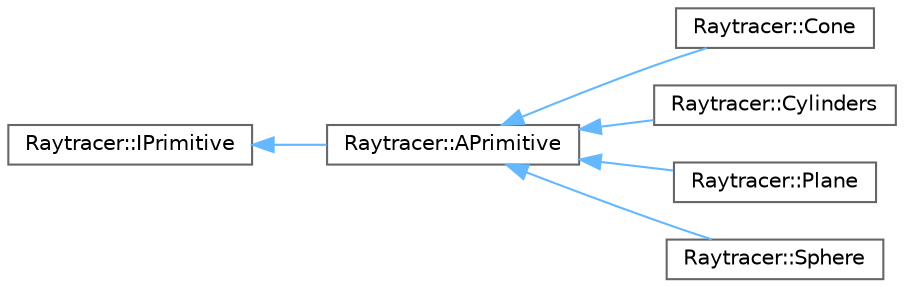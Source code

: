 digraph "Graphical Class Hierarchy"
{
 // LATEX_PDF_SIZE
  bgcolor="transparent";
  edge [fontname=Helvetica,fontsize=10,labelfontname=Helvetica,labelfontsize=10];
  node [fontname=Helvetica,fontsize=10,shape=box,height=0.2,width=0.4];
  rankdir="LR";
  Node0 [id="Node000000",label="Raytracer::IPrimitive",height=0.2,width=0.4,color="grey40", fillcolor="white", style="filled",URL="$classRaytracer_1_1IPrimitive.html",tooltip=" "];
  Node0 -> Node1 [id="edge5_Node000000_Node000001",dir="back",color="steelblue1",style="solid",tooltip=" "];
  Node1 [id="Node000001",label="Raytracer::APrimitive",height=0.2,width=0.4,color="grey40", fillcolor="white", style="filled",URL="$classRaytracer_1_1APrimitive.html",tooltip=" "];
  Node1 -> Node2 [id="edge6_Node000001_Node000002",dir="back",color="steelblue1",style="solid",tooltip=" "];
  Node2 [id="Node000002",label="Raytracer::Cone",height=0.2,width=0.4,color="grey40", fillcolor="white", style="filled",URL="$classRaytracer_1_1Cone.html",tooltip=" "];
  Node1 -> Node3 [id="edge7_Node000001_Node000003",dir="back",color="steelblue1",style="solid",tooltip=" "];
  Node3 [id="Node000003",label="Raytracer::Cylinders",height=0.2,width=0.4,color="grey40", fillcolor="white", style="filled",URL="$classRaytracer_1_1Cylinders.html",tooltip=" "];
  Node1 -> Node4 [id="edge8_Node000001_Node000004",dir="back",color="steelblue1",style="solid",tooltip=" "];
  Node4 [id="Node000004",label="Raytracer::Plane",height=0.2,width=0.4,color="grey40", fillcolor="white", style="filled",URL="$classRaytracer_1_1Plane.html",tooltip=" "];
  Node1 -> Node5 [id="edge9_Node000001_Node000005",dir="back",color="steelblue1",style="solid",tooltip=" "];
  Node5 [id="Node000005",label="Raytracer::Sphere",height=0.2,width=0.4,color="grey40", fillcolor="white", style="filled",URL="$classRaytracer_1_1Sphere.html",tooltip=" "];
}
